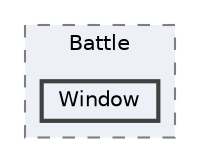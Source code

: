 digraph "C:/Users/むずでょ/Documents/Unity Projects/RMU-1-00-00-Research/Assets/RPGMaker/Codebase/Runtime/Battle/Window"
{
 // LATEX_PDF_SIZE
  bgcolor="transparent";
  edge [fontname=Helvetica,fontsize=10,labelfontname=Helvetica,labelfontsize=10];
  node [fontname=Helvetica,fontsize=10,shape=box,height=0.2,width=0.4];
  compound=true
  subgraph clusterdir_190d260d2888529f12d44ec0d567bb1d {
    graph [ bgcolor="#edf0f7", pencolor="grey50", label="Battle", fontname=Helvetica,fontsize=10 style="filled,dashed", URL="dir_190d260d2888529f12d44ec0d567bb1d.html",tooltip=""]
  dir_124fe3ad485d04bef35eb75545d1a9d0 [label="Window", fillcolor="#edf0f7", color="grey25", style="filled,bold", URL="dir_124fe3ad485d04bef35eb75545d1a9d0.html",tooltip=""];
  }
}
